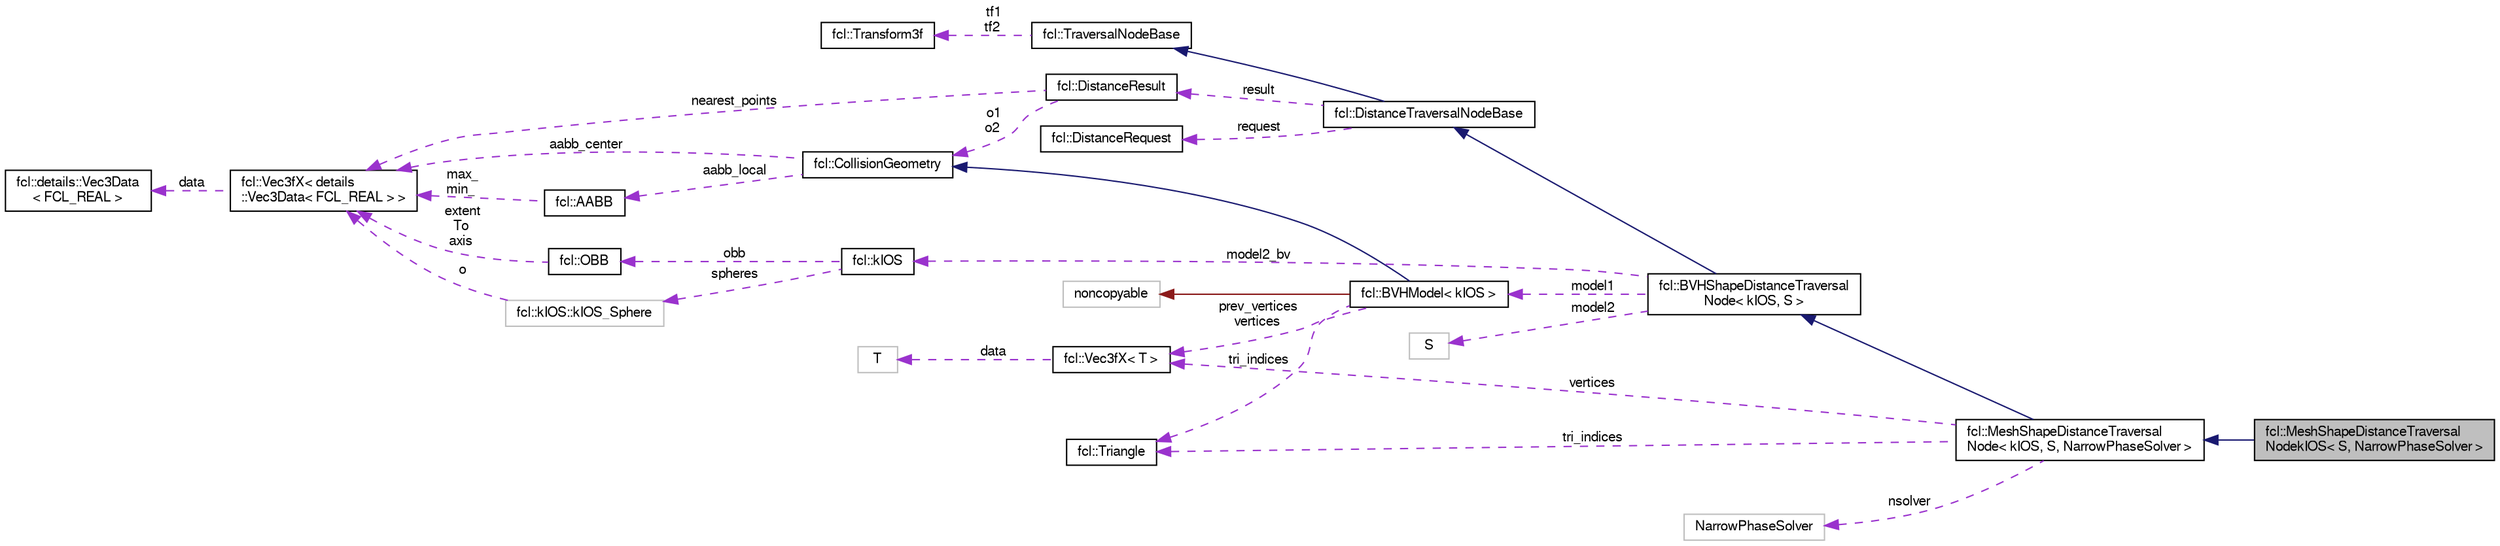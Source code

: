 digraph "fcl::MeshShapeDistanceTraversalNodekIOS&lt; S, NarrowPhaseSolver &gt;"
{
  edge [fontname="FreeSans",fontsize="10",labelfontname="FreeSans",labelfontsize="10"];
  node [fontname="FreeSans",fontsize="10",shape=record];
  rankdir="LR";
  Node1 [label="fcl::MeshShapeDistanceTraversal\lNodekIOS\< S, NarrowPhaseSolver \>",height=0.2,width=0.4,color="black", fillcolor="grey75", style="filled" fontcolor="black"];
  Node2 -> Node1 [dir="back",color="midnightblue",fontsize="10",style="solid",fontname="FreeSans"];
  Node2 [label="fcl::MeshShapeDistanceTraversal\lNode\< kIOS, S, NarrowPhaseSolver \>",height=0.2,width=0.4,color="black", fillcolor="white", style="filled",URL="$a00112.html"];
  Node3 -> Node2 [dir="back",color="midnightblue",fontsize="10",style="solid",fontname="FreeSans"];
  Node3 [label="fcl::BVHShapeDistanceTraversal\lNode\< kIOS, S \>",height=0.2,width=0.4,color="black", fillcolor="white", style="filled",URL="$a00020.html"];
  Node4 -> Node3 [dir="back",color="midnightblue",fontsize="10",style="solid",fontname="FreeSans"];
  Node4 [label="fcl::DistanceTraversalNodeBase",height=0.2,width=0.4,color="black", fillcolor="white", style="filled",URL="$a00046.html",tooltip="Node structure encoding the information required for distance traversal. "];
  Node5 -> Node4 [dir="back",color="midnightblue",fontsize="10",style="solid",fontname="FreeSans"];
  Node5 [label="fcl::TraversalNodeBase",height=0.2,width=0.4,color="black", fillcolor="white", style="filled",URL="$a00214.html",tooltip="Node structure encoding the information required for traversal. "];
  Node6 -> Node5 [dir="back",color="darkorchid3",fontsize="10",style="dashed",label=" tf1\ntf2" ,fontname="FreeSans"];
  Node6 [label="fcl::Transform3f",height=0.2,width=0.4,color="black", fillcolor="white", style="filled",URL="$a00212.html",tooltip="Simple transform class used locally by InterpMotion. "];
  Node7 -> Node4 [dir="back",color="darkorchid3",fontsize="10",style="dashed",label=" result" ,fontname="FreeSans"];
  Node7 [label="fcl::DistanceResult",height=0.2,width=0.4,color="black", fillcolor="white", style="filled",URL="$a00045.html",tooltip="distance result "];
  Node8 -> Node7 [dir="back",color="darkorchid3",fontsize="10",style="dashed",label=" nearest_points" ,fontname="FreeSans"];
  Node8 [label="fcl::Vec3fX\< details\l::Vec3Data\< FCL_REAL \> \>",height=0.2,width=0.4,color="black", fillcolor="white", style="filled",URL="$a00223.html"];
  Node9 -> Node8 [dir="back",color="darkorchid3",fontsize="10",style="dashed",label=" data" ,fontname="FreeSans"];
  Node9 [label="fcl::details::Vec3Data\l\< FCL_REAL \>",height=0.2,width=0.4,color="black", fillcolor="white", style="filled",URL="$a00222.html"];
  Node10 -> Node7 [dir="back",color="darkorchid3",fontsize="10",style="dashed",label=" o1\no2" ,fontname="FreeSans"];
  Node10 [label="fcl::CollisionGeometry",height=0.2,width=0.4,color="black", fillcolor="white", style="filled",URL="$a00028.html",tooltip="The geometry for the object for collision or distance computation. "];
  Node8 -> Node10 [dir="back",color="darkorchid3",fontsize="10",style="dashed",label=" aabb_center" ,fontname="FreeSans"];
  Node11 -> Node10 [dir="back",color="darkorchid3",fontsize="10",style="dashed",label=" aabb_local" ,fontname="FreeSans"];
  Node11 [label="fcl::AABB",height=0.2,width=0.4,color="black", fillcolor="white", style="filled",URL="$a00003.html",tooltip="A class describing the AABB collision structure, which is a box in 3D space determined by two diagona..."];
  Node8 -> Node11 [dir="back",color="darkorchid3",fontsize="10",style="dashed",label=" max_\nmin_" ,fontname="FreeSans"];
  Node12 -> Node4 [dir="back",color="darkorchid3",fontsize="10",style="dashed",label=" request" ,fontname="FreeSans"];
  Node12 [label="fcl::DistanceRequest",height=0.2,width=0.4,color="black", fillcolor="white", style="filled",URL="$a00044.html",tooltip="request to the distance computation "];
  Node13 -> Node3 [dir="back",color="darkorchid3",fontsize="10",style="dashed",label=" model2_bv" ,fontname="FreeSans"];
  Node13 [label="fcl::kIOS",height=0.2,width=0.4,color="black", fillcolor="white", style="filled",URL="$a00085.html",tooltip="A class describing the kIOS collision structure, which is a set of spheres. "];
  Node14 -> Node13 [dir="back",color="darkorchid3",fontsize="10",style="dashed",label=" obb" ,fontname="FreeSans"];
  Node14 [label="fcl::OBB",height=0.2,width=0.4,color="black", fillcolor="white", style="filled",URL="$a00134.html",tooltip="Oriented bounding box class. "];
  Node8 -> Node14 [dir="back",color="darkorchid3",fontsize="10",style="dashed",label=" extent\nTo\naxis" ,fontname="FreeSans"];
  Node15 -> Node13 [dir="back",color="darkorchid3",fontsize="10",style="dashed",label=" spheres" ,fontname="FreeSans"];
  Node15 [label="fcl::kIOS::kIOS_Sphere",height=0.2,width=0.4,color="grey75", fillcolor="white", style="filled",tooltip="One sphere in kIOS. "];
  Node8 -> Node15 [dir="back",color="darkorchid3",fontsize="10",style="dashed",label=" o" ,fontname="FreeSans"];
  Node16 -> Node3 [dir="back",color="darkorchid3",fontsize="10",style="dashed",label=" model1" ,fontname="FreeSans"];
  Node16 [label="fcl::BVHModel\< kIOS \>",height=0.2,width=0.4,color="black", fillcolor="white", style="filled",URL="$a00018.html"];
  Node10 -> Node16 [dir="back",color="midnightblue",fontsize="10",style="solid",fontname="FreeSans"];
  Node17 -> Node16 [dir="back",color="firebrick4",fontsize="10",style="solid",fontname="FreeSans"];
  Node17 [label="noncopyable",height=0.2,width=0.4,color="grey75", fillcolor="white", style="filled"];
  Node18 -> Node16 [dir="back",color="darkorchid3",fontsize="10",style="dashed",label=" prev_vertices\nvertices" ,fontname="FreeSans"];
  Node18 [label="fcl::Vec3fX\< T \>",height=0.2,width=0.4,color="black", fillcolor="white", style="filled",URL="$a00223.html",tooltip="Vector3 class wrapper. The core data is in the template parameter class. "];
  Node19 -> Node18 [dir="back",color="darkorchid3",fontsize="10",style="dashed",label=" data" ,fontname="FreeSans"];
  Node19 [label="T",height=0.2,width=0.4,color="grey75", fillcolor="white", style="filled"];
  Node20 -> Node16 [dir="back",color="darkorchid3",fontsize="10",style="dashed",label=" tri_indices" ,fontname="FreeSans"];
  Node20 [label="fcl::Triangle",height=0.2,width=0.4,color="black", fillcolor="white", style="filled",URL="$a00215.html",tooltip="Triangle with 3 indices for points. "];
  Node21 -> Node3 [dir="back",color="darkorchid3",fontsize="10",style="dashed",label=" model2" ,fontname="FreeSans"];
  Node21 [label="S",height=0.2,width=0.4,color="grey75", fillcolor="white", style="filled"];
  Node22 -> Node2 [dir="back",color="darkorchid3",fontsize="10",style="dashed",label=" nsolver" ,fontname="FreeSans"];
  Node22 [label="NarrowPhaseSolver",height=0.2,width=0.4,color="grey75", fillcolor="white", style="filled"];
  Node18 -> Node2 [dir="back",color="darkorchid3",fontsize="10",style="dashed",label=" vertices" ,fontname="FreeSans"];
  Node20 -> Node2 [dir="back",color="darkorchid3",fontsize="10",style="dashed",label=" tri_indices" ,fontname="FreeSans"];
}
